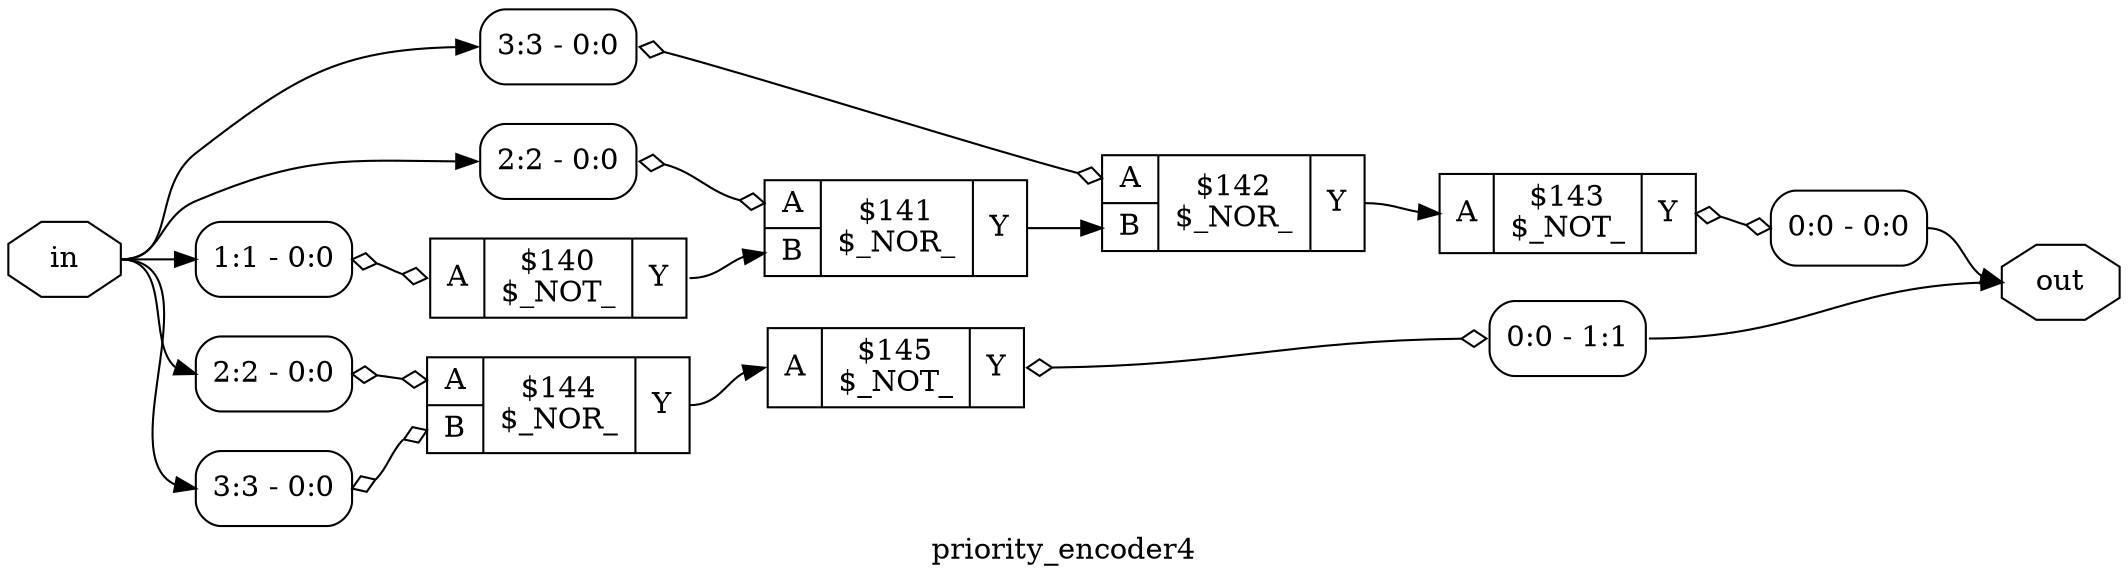 digraph "priority_encoder4" {
label="priority_encoder4";
rankdir="LR";
remincross=true;
n5 [ shape=octagon, label="in", color="black", fontcolor="black" ];
n6 [ shape=octagon, label="out", color="black", fontcolor="black" ];
c9 [ shape=record, label="{{<p7> A}|$140\n$_NOT_|{<p8> Y}}" ];
x0 [ shape=record, style=rounded, label="<s0> 1:1 - 0:0 " ];
x0:e -> c9:p7:w [arrowhead=odiamond, arrowtail=odiamond, dir=both, color="black", label=""];
c11 [ shape=record, label="{{<p7> A|<p10> B}|$141\n$_NOR_|{<p8> Y}}" ];
x1 [ shape=record, style=rounded, label="<s0> 2:2 - 0:0 " ];
x1:e -> c11:p7:w [arrowhead=odiamond, arrowtail=odiamond, dir=both, color="black", label=""];
c12 [ shape=record, label="{{<p7> A|<p10> B}|$142\n$_NOR_|{<p8> Y}}" ];
x2 [ shape=record, style=rounded, label="<s0> 3:3 - 0:0 " ];
x2:e -> c12:p7:w [arrowhead=odiamond, arrowtail=odiamond, dir=both, color="black", label=""];
c13 [ shape=record, label="{{<p7> A}|$143\n$_NOT_|{<p8> Y}}" ];
x3 [ shape=record, style=rounded, label="<s0> 0:0 - 0:0 " ];
c13:p8:e -> x3:w [arrowhead=odiamond, arrowtail=odiamond, dir=both, color="black", label=""];
c14 [ shape=record, label="{{<p7> A|<p10> B}|$144\n$_NOR_|{<p8> Y}}" ];
x4 [ shape=record, style=rounded, label="<s0> 2:2 - 0:0 " ];
x4:e -> c14:p7:w [arrowhead=odiamond, arrowtail=odiamond, dir=both, color="black", label=""];
x5 [ shape=record, style=rounded, label="<s0> 3:3 - 0:0 " ];
x5:e -> c14:p10:w [arrowhead=odiamond, arrowtail=odiamond, dir=both, color="black", label=""];
c15 [ shape=record, label="{{<p7> A}|$145\n$_NOT_|{<p8> Y}}" ];
x6 [ shape=record, style=rounded, label="<s0> 0:0 - 1:1 " ];
c15:p8:e -> x6:w [arrowhead=odiamond, arrowtail=odiamond, dir=both, color="black", label=""];
c14:p8:e -> c15:p7:w [color="black", label=""];
c9:p8:e -> c11:p10:w [color="black", label=""];
c11:p8:e -> c12:p10:w [color="black", label=""];
c12:p8:e -> c13:p7:w [color="black", label=""];
n5:e -> x0:s0:w [color="black", label=""];
n5:e -> x1:s0:w [color="black", label=""];
n5:e -> x2:s0:w [color="black", label=""];
n5:e -> x4:s0:w [color="black", label=""];
n5:e -> x5:s0:w [color="black", label=""];
x3:s0:e -> n6:w [color="black", label=""];
x6:s0:e -> n6:w [color="black", label=""];
}
